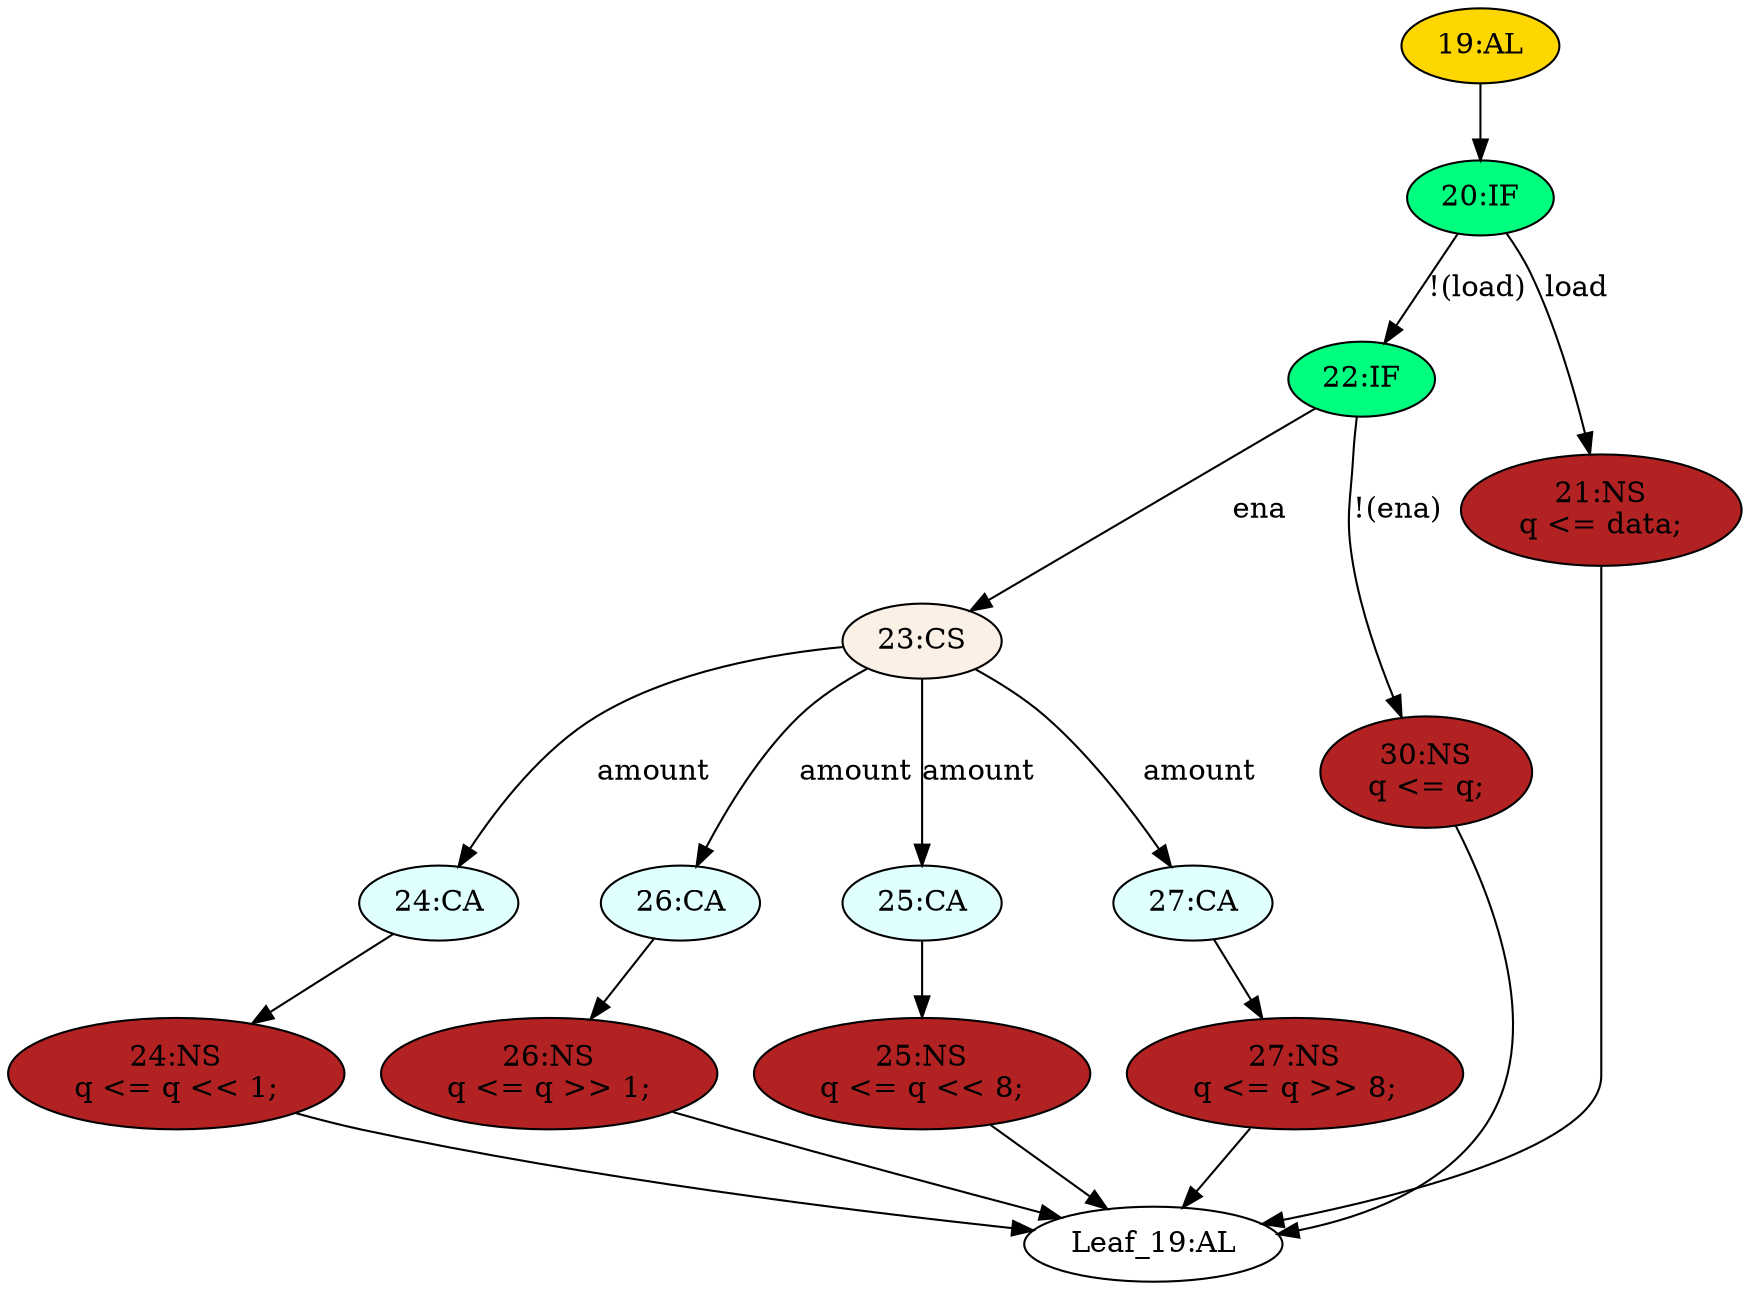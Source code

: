 strict digraph "" {
	node [label="\N"];
	"24:CA"	[ast="<pyverilog.vparser.ast.Case object at 0x7f4e42af5890>",
		fillcolor=lightcyan,
		label="24:CA",
		statements="[]",
		style=filled,
		typ=Case];
	"24:NS"	[ast="<pyverilog.vparser.ast.NonblockingSubstitution object at 0x7f4e42af59d0>",
		fillcolor=firebrick,
		label="24:NS
q <= q << 1;",
		statements="[<pyverilog.vparser.ast.NonblockingSubstitution object at 0x7f4e42af59d0>]",
		style=filled,
		typ=NonblockingSubstitution];
	"24:CA" -> "24:NS"	[cond="[]",
		lineno=None];
	"22:IF"	[ast="<pyverilog.vparser.ast.IfStatement object at 0x7f4e42af5bd0>",
		fillcolor=springgreen,
		label="22:IF",
		statements="[]",
		style=filled,
		typ=IfStatement];
	"23:CS"	[ast="<pyverilog.vparser.ast.CaseStatement object at 0x7f4e42af5dd0>",
		fillcolor=linen,
		label="23:CS",
		statements="[]",
		style=filled,
		typ=CaseStatement];
	"22:IF" -> "23:CS"	[cond="['ena']",
		label=ena,
		lineno=22];
	"30:NS"	[ast="<pyverilog.vparser.ast.NonblockingSubstitution object at 0x7f4e42af5c50>",
		fillcolor=firebrick,
		label="30:NS
q <= q;",
		statements="[<pyverilog.vparser.ast.NonblockingSubstitution object at 0x7f4e42af5c50>]",
		style=filled,
		typ=NonblockingSubstitution];
	"22:IF" -> "30:NS"	[cond="['ena']",
		label="!(ena)",
		lineno=22];
	"26:CA"	[ast="<pyverilog.vparser.ast.Case object at 0x7f4e42392110>",
		fillcolor=lightcyan,
		label="26:CA",
		statements="[]",
		style=filled,
		typ=Case];
	"26:NS"	[ast="<pyverilog.vparser.ast.NonblockingSubstitution object at 0x7f4e42392190>",
		fillcolor=firebrick,
		label="26:NS
q <= q >> 1;",
		statements="[<pyverilog.vparser.ast.NonblockingSubstitution object at 0x7f4e42392190>]",
		style=filled,
		typ=NonblockingSubstitution];
	"26:CA" -> "26:NS"	[cond="[]",
		lineno=None];
	"25:CA"	[ast="<pyverilog.vparser.ast.Case object at 0x7f4e42af5e90>",
		fillcolor=lightcyan,
		label="25:CA",
		statements="[]",
		style=filled,
		typ=Case];
	"25:NS"	[ast="<pyverilog.vparser.ast.NonblockingSubstitution object at 0x7f4e42af5f10>",
		fillcolor=firebrick,
		label="25:NS
q <= q << 8;",
		statements="[<pyverilog.vparser.ast.NonblockingSubstitution object at 0x7f4e42af5f10>]",
		style=filled,
		typ=NonblockingSubstitution];
	"25:CA" -> "25:NS"	[cond="[]",
		lineno=None];
	"23:CS" -> "24:CA"	[cond="['amount']",
		label=amount,
		lineno=23];
	"23:CS" -> "26:CA"	[cond="['amount']",
		label=amount,
		lineno=23];
	"23:CS" -> "25:CA"	[cond="['amount']",
		label=amount,
		lineno=23];
	"27:CA"	[ast="<pyverilog.vparser.ast.Case object at 0x7f4e42392390>",
		fillcolor=lightcyan,
		label="27:CA",
		statements="[]",
		style=filled,
		typ=Case];
	"23:CS" -> "27:CA"	[cond="['amount']",
		label=amount,
		lineno=23];
	"19:AL"	[ast="<pyverilog.vparser.ast.Always object at 0x7f4e42392690>",
		clk_sens=True,
		fillcolor=gold,
		label="19:AL",
		sens="['clk']",
		statements="[]",
		style=filled,
		typ=Always,
		use_var="['load', 'ena', 'amount', 'data', 'q']"];
	"20:IF"	[ast="<pyverilog.vparser.ast.IfStatement object at 0x7f4e423927d0>",
		fillcolor=springgreen,
		label="20:IF",
		statements="[]",
		style=filled,
		typ=IfStatement];
	"19:AL" -> "20:IF"	[cond="[]",
		lineno=None];
	"20:IF" -> "22:IF"	[cond="['load']",
		label="!(load)",
		lineno=20];
	"21:NS"	[ast="<pyverilog.vparser.ast.NonblockingSubstitution object at 0x7f4e42392810>",
		fillcolor=firebrick,
		label="21:NS
q <= data;",
		statements="[<pyverilog.vparser.ast.NonblockingSubstitution object at 0x7f4e42392810>]",
		style=filled,
		typ=NonblockingSubstitution];
	"20:IF" -> "21:NS"	[cond="['load']",
		label=load,
		lineno=20];
	"Leaf_19:AL"	[def_var="['q']",
		label="Leaf_19:AL"];
	"30:NS" -> "Leaf_19:AL"	[cond="[]",
		lineno=None];
	"25:NS" -> "Leaf_19:AL"	[cond="[]",
		lineno=None];
	"26:NS" -> "Leaf_19:AL"	[cond="[]",
		lineno=None];
	"24:NS" -> "Leaf_19:AL"	[cond="[]",
		lineno=None];
	"27:NS"	[ast="<pyverilog.vparser.ast.NonblockingSubstitution object at 0x7f4e42392410>",
		fillcolor=firebrick,
		label="27:NS
q <= q >> 8;",
		statements="[<pyverilog.vparser.ast.NonblockingSubstitution object at 0x7f4e42392410>]",
		style=filled,
		typ=NonblockingSubstitution];
	"27:NS" -> "Leaf_19:AL"	[cond="[]",
		lineno=None];
	"27:CA" -> "27:NS"	[cond="[]",
		lineno=None];
	"21:NS" -> "Leaf_19:AL"	[cond="[]",
		lineno=None];
}
